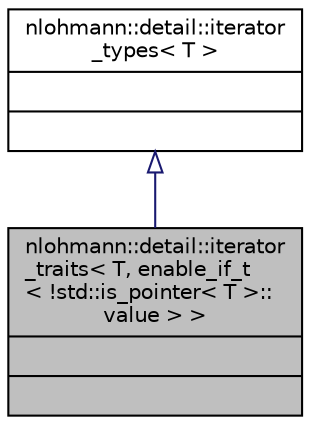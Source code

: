 digraph "nlohmann::detail::iterator_traits&lt; T, enable_if_t&lt; !std::is_pointer&lt; T &gt;::value &gt; &gt;"
{
 // INTERACTIVE_SVG=YES
  edge [fontname="Helvetica",fontsize="10",labelfontname="Helvetica",labelfontsize="10"];
  node [fontname="Helvetica",fontsize="10",shape=record];
  Node1 [label="{nlohmann::detail::iterator\l_traits\< T, enable_if_t\l\< !std::is_pointer\< T \>::\lvalue \> \>\n||}",height=0.2,width=0.4,color="black", fillcolor="grey75", style="filled", fontcolor="black"];
  Node2 -> Node1 [dir="back",color="midnightblue",fontsize="10",style="solid",arrowtail="onormal",fontname="Helvetica"];
  Node2 [label="{nlohmann::detail::iterator\l_types\< T \>\n||}",height=0.2,width=0.4,color="black", fillcolor="white", style="filled",URL="$structnlohmann_1_1detail_1_1iterator__types.html"];
}
